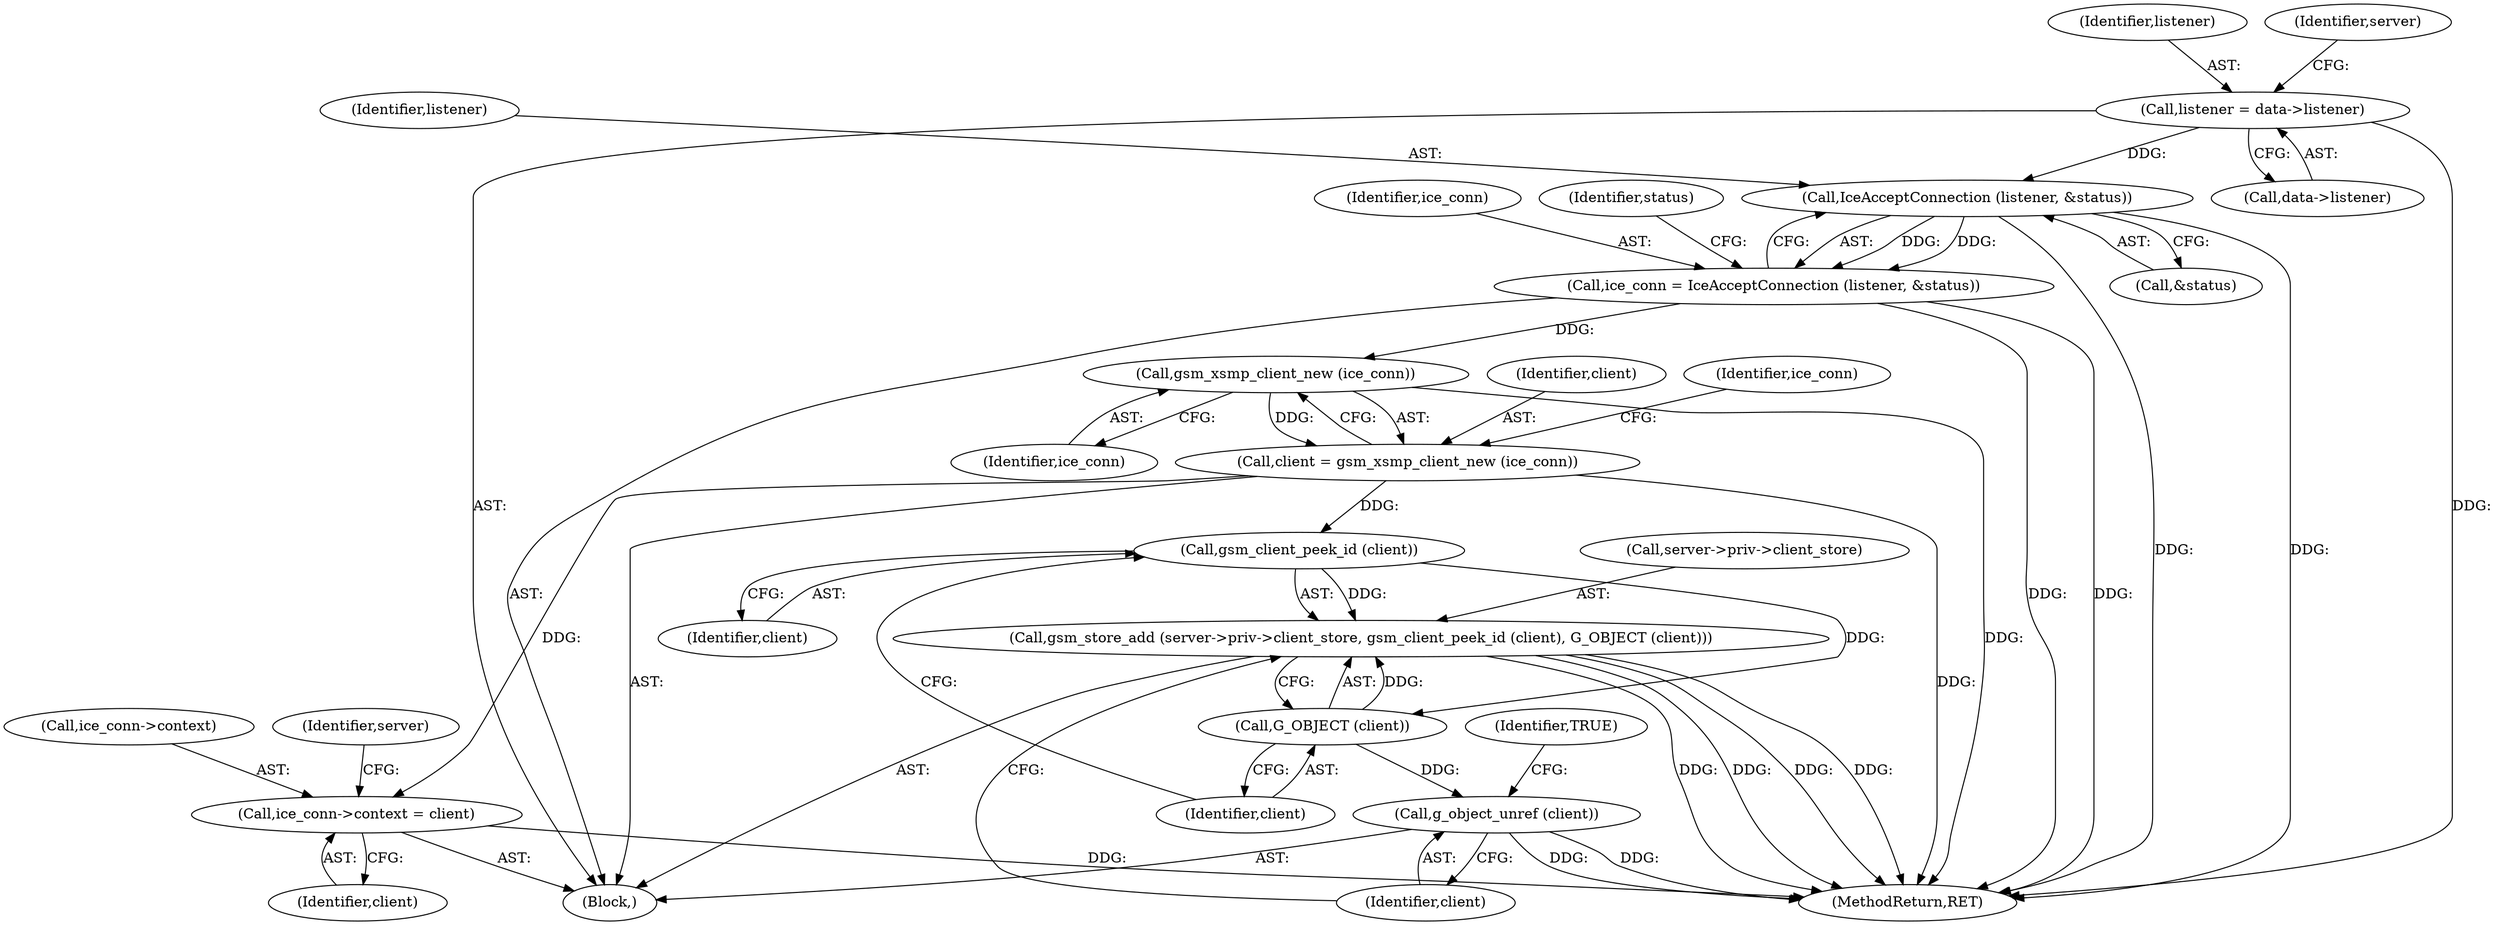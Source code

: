 digraph "1_gnome-session_b0dc999e0b45355314616321dbb6cb71e729fc9d_3@pointer" {
"1000111" [label="(Call,listener = data->listener)"];
"1000125" [label="(Call,IceAcceptConnection (listener, &status))"];
"1000123" [label="(Call,ice_conn = IceAcceptConnection (listener, &status))"];
"1000141" [label="(Call,gsm_xsmp_client_new (ice_conn))"];
"1000139" [label="(Call,client = gsm_xsmp_client_new (ice_conn))"];
"1000143" [label="(Call,ice_conn->context = client)"];
"1000154" [label="(Call,gsm_client_peek_id (client))"];
"1000148" [label="(Call,gsm_store_add (server->priv->client_store, gsm_client_peek_id (client), G_OBJECT (client)))"];
"1000156" [label="(Call,G_OBJECT (client))"];
"1000158" [label="(Call,g_object_unref (client))"];
"1000159" [label="(Identifier,client)"];
"1000113" [label="(Call,data->listener)"];
"1000158" [label="(Call,g_object_unref (client))"];
"1000162" [label="(MethodReturn,RET)"];
"1000142" [label="(Identifier,ice_conn)"];
"1000112" [label="(Identifier,listener)"];
"1000151" [label="(Identifier,server)"];
"1000147" [label="(Identifier,client)"];
"1000124" [label="(Identifier,ice_conn)"];
"1000131" [label="(Identifier,status)"];
"1000123" [label="(Call,ice_conn = IceAcceptConnection (listener, &status))"];
"1000126" [label="(Identifier,listener)"];
"1000154" [label="(Call,gsm_client_peek_id (client))"];
"1000127" [label="(Call,&status)"];
"1000161" [label="(Identifier,TRUE)"];
"1000141" [label="(Call,gsm_xsmp_client_new (ice_conn))"];
"1000155" [label="(Identifier,client)"];
"1000111" [label="(Call,listener = data->listener)"];
"1000157" [label="(Identifier,client)"];
"1000139" [label="(Call,client = gsm_xsmp_client_new (ice_conn))"];
"1000140" [label="(Identifier,client)"];
"1000149" [label="(Call,server->priv->client_store)"];
"1000145" [label="(Identifier,ice_conn)"];
"1000105" [label="(Block,)"];
"1000156" [label="(Call,G_OBJECT (client))"];
"1000117" [label="(Identifier,server)"];
"1000143" [label="(Call,ice_conn->context = client)"];
"1000144" [label="(Call,ice_conn->context)"];
"1000125" [label="(Call,IceAcceptConnection (listener, &status))"];
"1000148" [label="(Call,gsm_store_add (server->priv->client_store, gsm_client_peek_id (client), G_OBJECT (client)))"];
"1000111" -> "1000105"  [label="AST: "];
"1000111" -> "1000113"  [label="CFG: "];
"1000112" -> "1000111"  [label="AST: "];
"1000113" -> "1000111"  [label="AST: "];
"1000117" -> "1000111"  [label="CFG: "];
"1000111" -> "1000162"  [label="DDG: "];
"1000111" -> "1000125"  [label="DDG: "];
"1000125" -> "1000123"  [label="AST: "];
"1000125" -> "1000127"  [label="CFG: "];
"1000126" -> "1000125"  [label="AST: "];
"1000127" -> "1000125"  [label="AST: "];
"1000123" -> "1000125"  [label="CFG: "];
"1000125" -> "1000162"  [label="DDG: "];
"1000125" -> "1000162"  [label="DDG: "];
"1000125" -> "1000123"  [label="DDG: "];
"1000125" -> "1000123"  [label="DDG: "];
"1000123" -> "1000105"  [label="AST: "];
"1000124" -> "1000123"  [label="AST: "];
"1000131" -> "1000123"  [label="CFG: "];
"1000123" -> "1000162"  [label="DDG: "];
"1000123" -> "1000162"  [label="DDG: "];
"1000123" -> "1000141"  [label="DDG: "];
"1000141" -> "1000139"  [label="AST: "];
"1000141" -> "1000142"  [label="CFG: "];
"1000142" -> "1000141"  [label="AST: "];
"1000139" -> "1000141"  [label="CFG: "];
"1000141" -> "1000162"  [label="DDG: "];
"1000141" -> "1000139"  [label="DDG: "];
"1000139" -> "1000105"  [label="AST: "];
"1000140" -> "1000139"  [label="AST: "];
"1000145" -> "1000139"  [label="CFG: "];
"1000139" -> "1000162"  [label="DDG: "];
"1000139" -> "1000143"  [label="DDG: "];
"1000139" -> "1000154"  [label="DDG: "];
"1000143" -> "1000105"  [label="AST: "];
"1000143" -> "1000147"  [label="CFG: "];
"1000144" -> "1000143"  [label="AST: "];
"1000147" -> "1000143"  [label="AST: "];
"1000151" -> "1000143"  [label="CFG: "];
"1000143" -> "1000162"  [label="DDG: "];
"1000154" -> "1000148"  [label="AST: "];
"1000154" -> "1000155"  [label="CFG: "];
"1000155" -> "1000154"  [label="AST: "];
"1000157" -> "1000154"  [label="CFG: "];
"1000154" -> "1000148"  [label="DDG: "];
"1000154" -> "1000156"  [label="DDG: "];
"1000148" -> "1000105"  [label="AST: "];
"1000148" -> "1000156"  [label="CFG: "];
"1000149" -> "1000148"  [label="AST: "];
"1000156" -> "1000148"  [label="AST: "];
"1000159" -> "1000148"  [label="CFG: "];
"1000148" -> "1000162"  [label="DDG: "];
"1000148" -> "1000162"  [label="DDG: "];
"1000148" -> "1000162"  [label="DDG: "];
"1000148" -> "1000162"  [label="DDG: "];
"1000156" -> "1000148"  [label="DDG: "];
"1000156" -> "1000157"  [label="CFG: "];
"1000157" -> "1000156"  [label="AST: "];
"1000156" -> "1000158"  [label="DDG: "];
"1000158" -> "1000105"  [label="AST: "];
"1000158" -> "1000159"  [label="CFG: "];
"1000159" -> "1000158"  [label="AST: "];
"1000161" -> "1000158"  [label="CFG: "];
"1000158" -> "1000162"  [label="DDG: "];
"1000158" -> "1000162"  [label="DDG: "];
}
